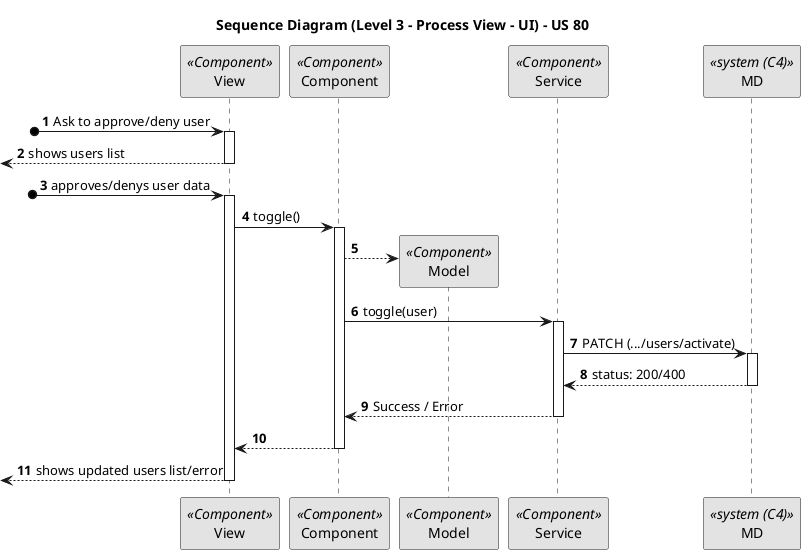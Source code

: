 @startuml
skinparam monochrome true
skinparam packageStyle rectangle
skinparam shadowing false

title Sequence Diagram (Level 3 - Process View - UI) - US 80
autonumber

participant "View" as View <<Component>>
participant "Component" as Component <<Component>>
participant "Model" as Model <<Component>>
participant "Service" as Service <<Component>>
participant "MD" as MD <<system (C4)>>

?o-> View : Ask to approve/deny user
activate View

<-- View : shows users list
deactivate View

?o-> View : approves/denys user data
activate View
    View -> Component : toggle()
    activate Component
        Component --> Model** :
        Component -> Service : toggle(user)
        activate Service
            Service -> MD: PATCH (.../users/activate)
            activate MD
            Service <-- MD: status: 200/400
            deactivate MD
            Service --> Component : Success / Error
        deactivate Service

        Component --> View
    deactivate Component
<-- View : shows updated users list/error
deactivate View

@enduml
